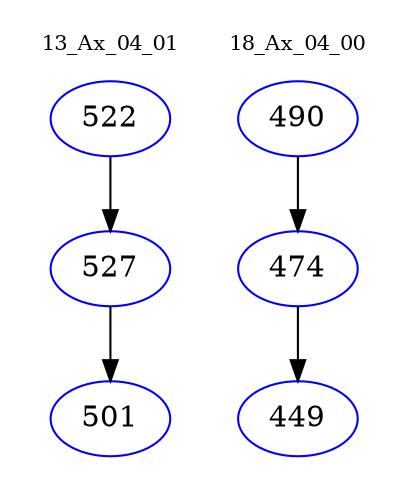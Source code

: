 digraph{
subgraph cluster_0 {
color = white
label = "13_Ax_04_01";
fontsize=10;
T0_522 [label="522", color="blue"]
T0_522 -> T0_527 [color="black"]
T0_527 [label="527", color="blue"]
T0_527 -> T0_501 [color="black"]
T0_501 [label="501", color="blue"]
}
subgraph cluster_1 {
color = white
label = "18_Ax_04_00";
fontsize=10;
T1_490 [label="490", color="blue"]
T1_490 -> T1_474 [color="black"]
T1_474 [label="474", color="blue"]
T1_474 -> T1_449 [color="black"]
T1_449 [label="449", color="blue"]
}
}
